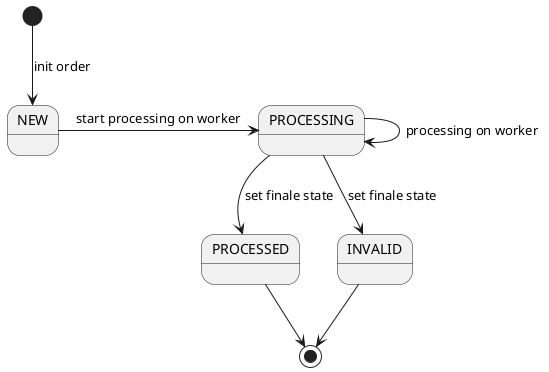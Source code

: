 @startuml
[*] --> NEW : init order
NEW -> PROCESSING: start processing on worker
PROCESSING --> PROCESSING: processing on worker
PROCESSING --> PROCESSED: set finale state
PROCESSING --> INVALID: set finale state
PROCESSED --> [*]
INVALID --> [*]
@enduml